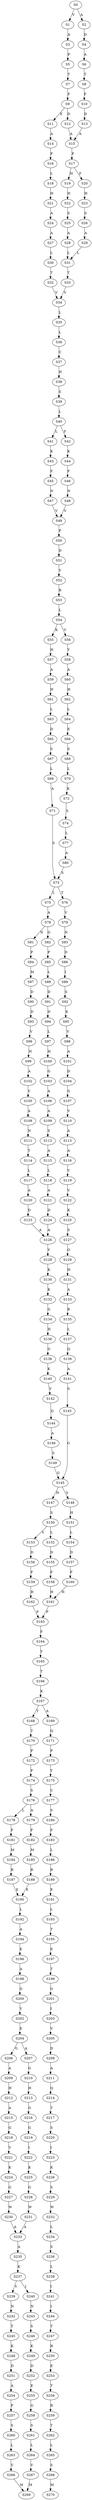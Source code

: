 strict digraph  {
	S0 -> S1 [ label = V ];
	S0 -> S2 [ label = A ];
	S1 -> S3 [ label = A ];
	S2 -> S4 [ label = D ];
	S3 -> S5 [ label = P ];
	S4 -> S6 [ label = A ];
	S5 -> S7 [ label = T ];
	S6 -> S8 [ label = T ];
	S7 -> S9 [ label = F ];
	S8 -> S10 [ label = F ];
	S9 -> S11 [ label = E ];
	S9 -> S12 [ label = D ];
	S10 -> S13 [ label = D ];
	S11 -> S14 [ label = A ];
	S12 -> S15 [ label = A ];
	S13 -> S15 [ label = A ];
	S14 -> S16 [ label = P ];
	S15 -> S17 [ label = P ];
	S16 -> S18 [ label = L ];
	S17 -> S19 [ label = H ];
	S17 -> S20 [ label = F ];
	S18 -> S21 [ label = H ];
	S19 -> S22 [ label = H ];
	S20 -> S23 [ label = H ];
	S21 -> S24 [ label = A ];
	S22 -> S25 [ label = S ];
	S23 -> S26 [ label = S ];
	S24 -> S27 [ label = A ];
	S25 -> S28 [ label = A ];
	S26 -> S29 [ label = A ];
	S27 -> S30 [ label = L ];
	S28 -> S31 [ label = L ];
	S29 -> S31 [ label = L ];
	S30 -> S32 [ label = T ];
	S31 -> S33 [ label = T ];
	S32 -> S34 [ label = V ];
	S33 -> S34 [ label = V ];
	S34 -> S35 [ label = L ];
	S35 -> S36 [ label = L ];
	S36 -> S37 [ label = C ];
	S37 -> S38 [ label = H ];
	S38 -> S39 [ label = S ];
	S39 -> S40 [ label = L ];
	S40 -> S41 [ label = L ];
	S40 -> S42 [ label = F ];
	S41 -> S43 [ label = K ];
	S42 -> S44 [ label = K ];
	S43 -> S45 [ label = F ];
	S44 -> S46 [ label = F ];
	S45 -> S47 [ label = N ];
	S46 -> S48 [ label = N ];
	S47 -> S49 [ label = V ];
	S48 -> S49 [ label = V ];
	S49 -> S50 [ label = P ];
	S50 -> S51 [ label = D ];
	S51 -> S52 [ label = V ];
	S52 -> S53 [ label = R ];
	S53 -> S54 [ label = L ];
	S54 -> S55 [ label = K ];
	S54 -> S56 [ label = V ];
	S55 -> S57 [ label = H ];
	S56 -> S58 [ label = Y ];
	S57 -> S59 [ label = A ];
	S58 -> S60 [ label = A ];
	S59 -> S61 [ label = H ];
	S60 -> S62 [ label = H ];
	S61 -> S63 [ label = L ];
	S62 -> S64 [ label = L ];
	S63 -> S65 [ label = D ];
	S64 -> S66 [ label = E ];
	S65 -> S67 [ label = S ];
	S66 -> S68 [ label = S ];
	S67 -> S69 [ label = L ];
	S68 -> S70 [ label = L ];
	S69 -> S71 [ label = A ];
	S70 -> S72 [ label = K ];
	S71 -> S73 [ label = S ];
	S72 -> S74 [ label = S ];
	S73 -> S75 [ label = L ];
	S73 -> S76 [ label = T ];
	S74 -> S77 [ label = L ];
	S75 -> S78 [ label = A ];
	S76 -> S79 [ label = V ];
	S77 -> S80 [ label = A ];
	S78 -> S81 [ label = N ];
	S78 -> S82 [ label = G ];
	S79 -> S83 [ label = N ];
	S80 -> S73 [ label = S ];
	S81 -> S84 [ label = P ];
	S82 -> S85 [ label = P ];
	S83 -> S86 [ label = D ];
	S84 -> S87 [ label = M ];
	S85 -> S88 [ label = L ];
	S86 -> S89 [ label = I ];
	S87 -> S90 [ label = D ];
	S88 -> S91 [ label = D ];
	S89 -> S92 [ label = S ];
	S90 -> S93 [ label = D ];
	S91 -> S94 [ label = D ];
	S92 -> S95 [ label = K ];
	S93 -> S96 [ label = V ];
	S94 -> S97 [ label = L ];
	S95 -> S98 [ label = V ];
	S96 -> S99 [ label = H ];
	S97 -> S100 [ label = H ];
	S98 -> S101 [ label = A ];
	S99 -> S102 [ label = A ];
	S100 -> S103 [ label = G ];
	S101 -> S104 [ label = D ];
	S102 -> S105 [ label = V ];
	S103 -> S106 [ label = A ];
	S104 -> S107 [ label = G ];
	S105 -> S108 [ label = A ];
	S106 -> S109 [ label = A ];
	S107 -> S110 [ label = V ];
	S108 -> S111 [ label = N ];
	S109 -> S112 [ label = S ];
	S110 -> S113 [ label = A ];
	S111 -> S114 [ label = T ];
	S112 -> S115 [ label = A ];
	S113 -> S116 [ label = A ];
	S114 -> S117 [ label = L ];
	S115 -> S118 [ label = L ];
	S116 -> S119 [ label = V ];
	S117 -> S120 [ label = A ];
	S118 -> S121 [ label = A ];
	S119 -> S122 [ label = V ];
	S120 -> S123 [ label = D ];
	S121 -> S124 [ label = D ];
	S122 -> S125 [ label = K ];
	S123 -> S126 [ label = A ];
	S124 -> S126 [ label = A ];
	S125 -> S127 [ label = S ];
	S126 -> S128 [ label = V ];
	S127 -> S129 [ label = G ];
	S128 -> S130 [ label = K ];
	S129 -> S131 [ label = H ];
	S130 -> S132 [ label = K ];
	S131 -> S133 [ label = A ];
	S132 -> S134 [ label = G ];
	S133 -> S135 [ label = R ];
	S134 -> S136 [ label = H ];
	S135 -> S137 [ label = L ];
	S136 -> S138 [ label = G ];
	S137 -> S139 [ label = Q ];
	S138 -> S140 [ label = K ];
	S139 -> S141 [ label = A ];
	S140 -> S142 [ label = V ];
	S141 -> S143 [ label = S ];
	S142 -> S144 [ label = Q ];
	S143 -> S145 [ label = G ];
	S144 -> S146 [ label = A ];
	S145 -> S147 [ label = H ];
	S145 -> S148 [ label = S ];
	S146 -> S149 [ label = S ];
	S147 -> S150 [ label = S ];
	S148 -> S151 [ label = H ];
	S149 -> S145 [ label = G ];
	S150 -> S152 [ label = L ];
	S150 -> S153 [ label = V ];
	S151 -> S154 [ label = L ];
	S152 -> S155 [ label = D ];
	S153 -> S156 [ label = D ];
	S154 -> S157 [ label = D ];
	S155 -> S158 [ label = F ];
	S156 -> S159 [ label = F ];
	S157 -> S160 [ label = F ];
	S158 -> S161 [ label = H ];
	S159 -> S162 [ label = H ];
	S160 -> S161 [ label = H ];
	S161 -> S163 [ label = P ];
	S162 -> S163 [ label = P ];
	S163 -> S164 [ label = F ];
	S164 -> S165 [ label = Y ];
	S165 -> S166 [ label = T ];
	S166 -> S167 [ label = K ];
	S167 -> S168 [ label = T ];
	S167 -> S169 [ label = A ];
	S168 -> S170 [ label = T ];
	S169 -> S171 [ label = Q ];
	S170 -> S172 [ label = P ];
	S171 -> S173 [ label = P ];
	S172 -> S174 [ label = F ];
	S173 -> S175 [ label = Y ];
	S174 -> S176 [ label = S ];
	S175 -> S177 [ label = C ];
	S176 -> S178 [ label = L ];
	S176 -> S179 [ label = A ];
	S177 -> S180 [ label = S ];
	S178 -> S181 [ label = F ];
	S179 -> S182 [ label = F ];
	S180 -> S183 [ label = F ];
	S181 -> S184 [ label = M ];
	S182 -> S185 [ label = M ];
	S183 -> S186 [ label = L ];
	S184 -> S187 [ label = R ];
	S185 -> S188 [ label = R ];
	S186 -> S189 [ label = R ];
	S187 -> S190 [ label = E ];
	S188 -> S190 [ label = E ];
	S189 -> S191 [ label = E ];
	S190 -> S192 [ label = L ];
	S191 -> S193 [ label = L ];
	S192 -> S194 [ label = A ];
	S193 -> S195 [ label = T ];
	S194 -> S196 [ label = E ];
	S195 -> S197 [ label = E ];
	S196 -> S198 [ label = A ];
	S197 -> S199 [ label = T ];
	S198 -> S200 [ label = G ];
	S199 -> S201 [ label = G ];
	S200 -> S202 [ label = Y ];
	S201 -> S203 [ label = I ];
	S202 -> S204 [ label = E ];
	S203 -> S205 [ label = V ];
	S204 -> S206 [ label = G ];
	S204 -> S207 [ label = A ];
	S205 -> S208 [ label = D ];
	S206 -> S209 [ label = A ];
	S207 -> S210 [ label = G ];
	S208 -> S211 [ label = A ];
	S209 -> S212 [ label = H ];
	S210 -> S213 [ label = H ];
	S211 -> S214 [ label = Q ];
	S212 -> S215 [ label = A ];
	S213 -> S216 [ label = G ];
	S214 -> S217 [ label = T ];
	S215 -> S218 [ label = G ];
	S216 -> S219 [ label = G ];
	S217 -> S220 [ label = S ];
	S218 -> S221 [ label = V ];
	S219 -> S222 [ label = I ];
	S220 -> S223 [ label = I ];
	S221 -> S224 [ label = K ];
	S222 -> S225 [ label = K ];
	S223 -> S226 [ label = K ];
	S224 -> S227 [ label = G ];
	S225 -> S228 [ label = G ];
	S226 -> S229 [ label = S ];
	S227 -> S230 [ label = W ];
	S228 -> S231 [ label = W ];
	S229 -> S232 [ label = W ];
	S230 -> S233 [ label = A ];
	S231 -> S233 [ label = A ];
	S232 -> S234 [ label = L ];
	S233 -> S235 [ label = A ];
	S234 -> S236 [ label = S ];
	S235 -> S237 [ label = K ];
	S236 -> S238 [ label = L ];
	S237 -> S239 [ label = V ];
	S237 -> S240 [ label = I ];
	S238 -> S241 [ label = I ];
	S239 -> S242 [ label = N ];
	S240 -> S243 [ label = N ];
	S241 -> S244 [ label = I ];
	S242 -> S245 [ label = T ];
	S243 -> S246 [ label = S ];
	S244 -> S247 [ label = T ];
	S245 -> S248 [ label = K ];
	S246 -> S249 [ label = K ];
	S247 -> S250 [ label = R ];
	S248 -> S251 [ label = D ];
	S249 -> S252 [ label = D ];
	S250 -> S253 [ label = E ];
	S251 -> S254 [ label = A ];
	S252 -> S255 [ label = E ];
	S253 -> S256 [ label = T ];
	S254 -> S257 [ label = P ];
	S255 -> S258 [ label = G ];
	S256 -> S259 [ label = R ];
	S257 -> S260 [ label = S ];
	S258 -> S261 [ label = S ];
	S259 -> S262 [ label = T ];
	S260 -> S263 [ label = L ];
	S261 -> S264 [ label = L ];
	S262 -> S265 [ label = L ];
	S263 -> S266 [ label = V ];
	S264 -> S267 [ label = V ];
	S265 -> S268 [ label = S ];
	S266 -> S269 [ label = M ];
	S267 -> S269 [ label = M ];
	S268 -> S270 [ label = M ];
}
